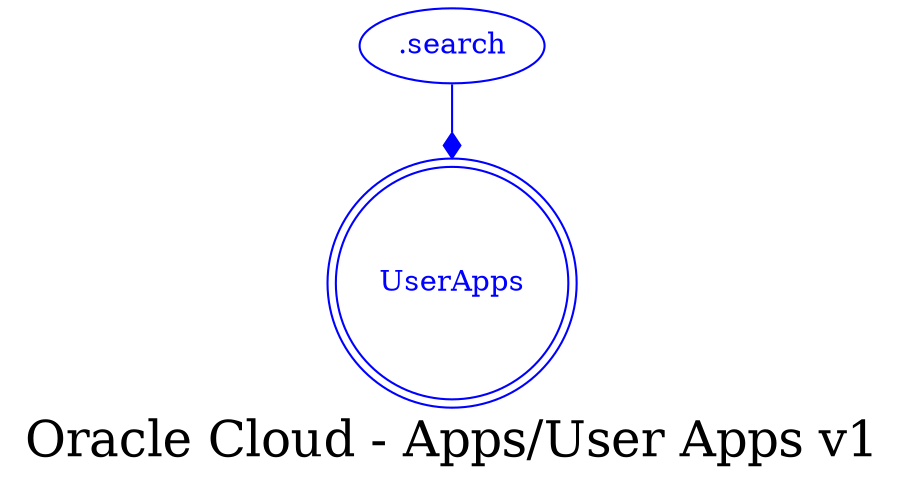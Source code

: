 digraph LexiconGraph {
graph[label="Oracle Cloud - Apps/User Apps v1", fontsize=24]
splines=true
"UserApps" [color=blue, fontcolor=blue, shape=doublecircle]
".search" -> "UserApps" [color=blue, fontcolor=blue, arrowhead=diamond, arrowtail=none]
".search" [color=blue, fontcolor=blue, shape=ellipse]
}
